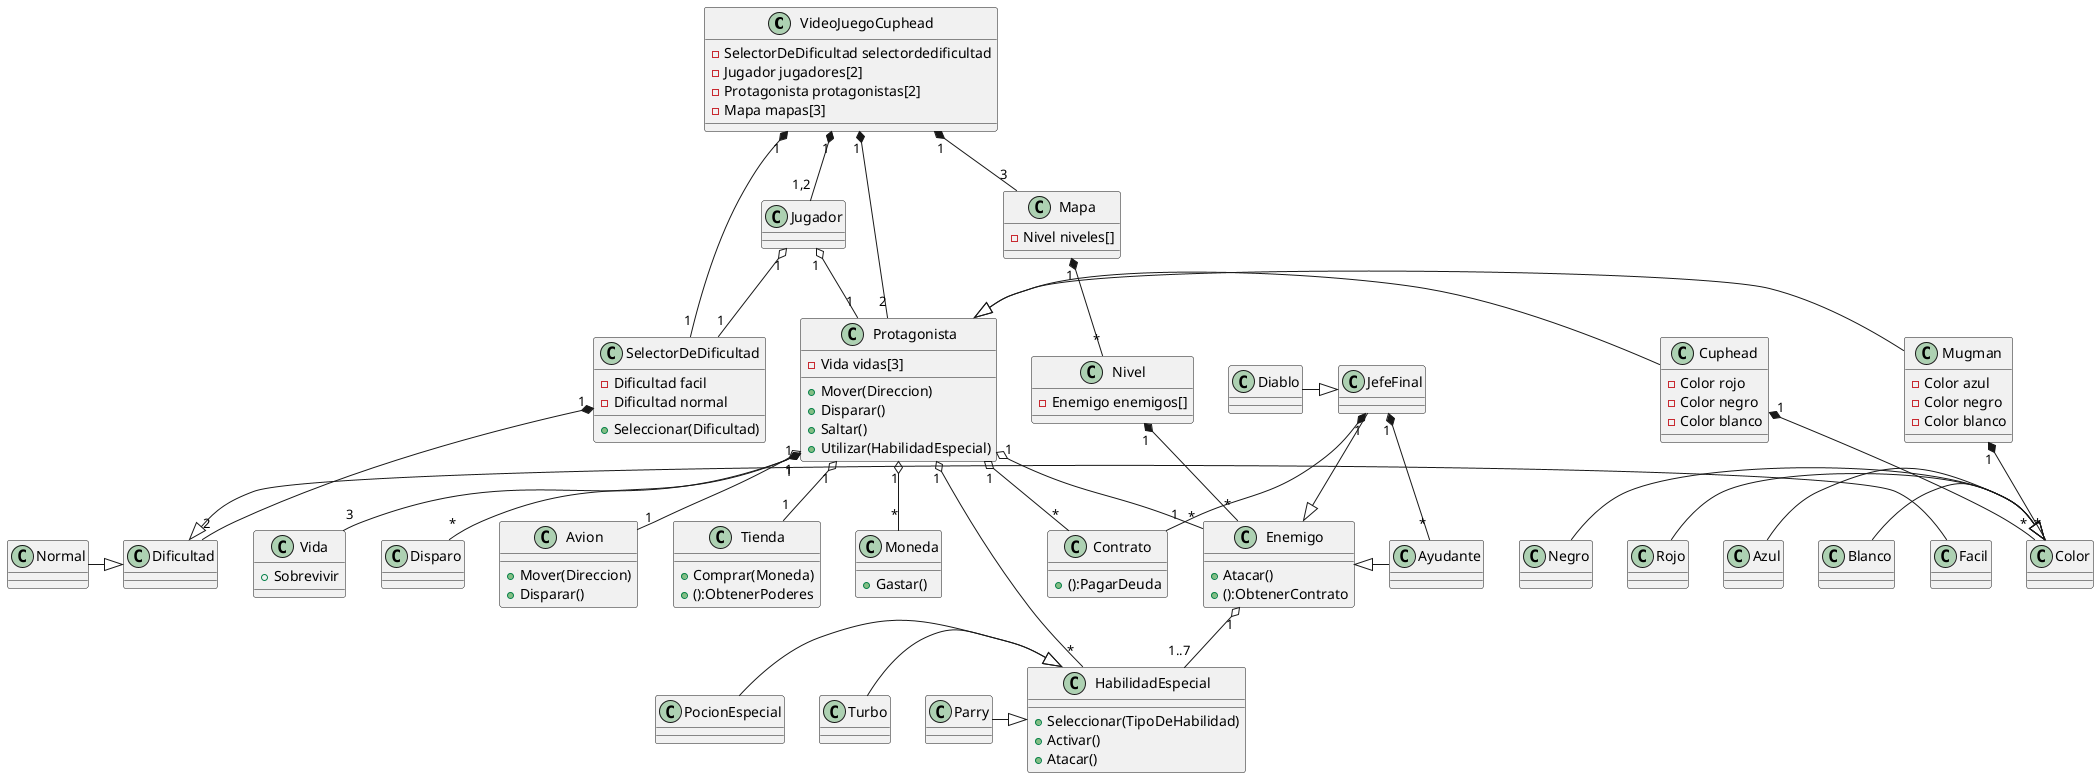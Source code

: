 @startuml Diagrama

class VideoJuegoCuphead{
    - SelectorDeDificultad selectordedificultad
    - Jugador jugadores[2]
    - Protagonista protagonistas[2]
    - Mapa mapas[3]
}
class Jugador
class Diablo
class Contrato{
    + ():PagarDeuda
}
class Enemigo{
    + Atacar()
    + ():ObtenerContrato
}
class Nivel{
    - Enemigo enemigos[]
}
class JefeFinal
class Ayudante
class Mapa{
    - Nivel niveles[]
}
class Rojo
class Azul
class Blanco
class Negro
class SelectorDeDificultad{
    + Seleccionar(Dificultad)
    - Dificultad facil
    - Dificultad normal
}
class Dificultad
class Normal
class Facil
class Moneda{
    + Gastar()
}
class Vida{
    + Sobrevivir
}
class PocionEspecial
class Disparo
class Protagonista{
    + Mover(Direccion)
    + Disparar()
    + Saltar()
    + Utilizar(HabilidadEspecial)
    - Vida vidas[3]
}
class Avion{
    + Mover(Direccion)
    + Disparar()
}
class Cuphead{
    - Color rojo
    - Color negro
    - Color blanco
}
class Mugman{
    - Color azul
    - Color negro
    - Color blanco
}

class HabilidadEspecial{
    + Seleccionar(TipoDeHabilidad)
    + Activar()
    + Atacar()
}
class Turbo
class Parry
class Tienda{
    + Comprar(Moneda)
    + ():ObtenerPoderes
}


Jugador "1" o-- "1" Protagonista

VideoJuegoCuphead "1" *-- "2" Protagonista
VideoJuegoCuphead "1" *-- "1" SelectorDeDificultad
VideoJuegoCuphead "1" *-- "3" Mapa
VideoJuegoCuphead "1" *-- "1,2" Jugador

SelectorDeDificultad "1" *-- "2" Dificultad

Normal -|> Dificultad
Facil -|> Dificultad

Mapa "1" *-- "*" Nivel
Nivel "1" *-- "*" Enemigo
JefeFinal "1" *-- "1" Contrato

Diablo -|> JefeFinal

JefeFinal -|> Enemigo
JefeFinal "1" *-- "*" Ayudante
Enemigo "1" o-- "1..7" HabilidadEspecial

Ayudante -|> Enemigo

Protagonista "1" o-- "*" Enemigo
Protagonista "1" o-- "*" Moneda
Protagonista "1" o-- "1" Avion
Protagonista "1" o-- "*" Contrato
Protagonista "1" o-- "1" Tienda
Jugador "1" o-- "1" SelectorDeDificultad

Rojo -|> Color
Azul -|> Color
Blanco -|> Color
Negro -|> Color


Mugman -|> Protagonista
Protagonista "1" o-- "*" HabilidadEspecial
Protagonista "1" o-- "*" Disparo
Mugman "1" *-- "*" Color

Cuphead -|> Protagonista
Cuphead "1" *-- "*" Color
Protagonista "1" *-- "3" Vida

PocionEspecial -|> HabilidadEspecial
Turbo -|> HabilidadEspecial
Parry -|> HabilidadEspecial


@enduml